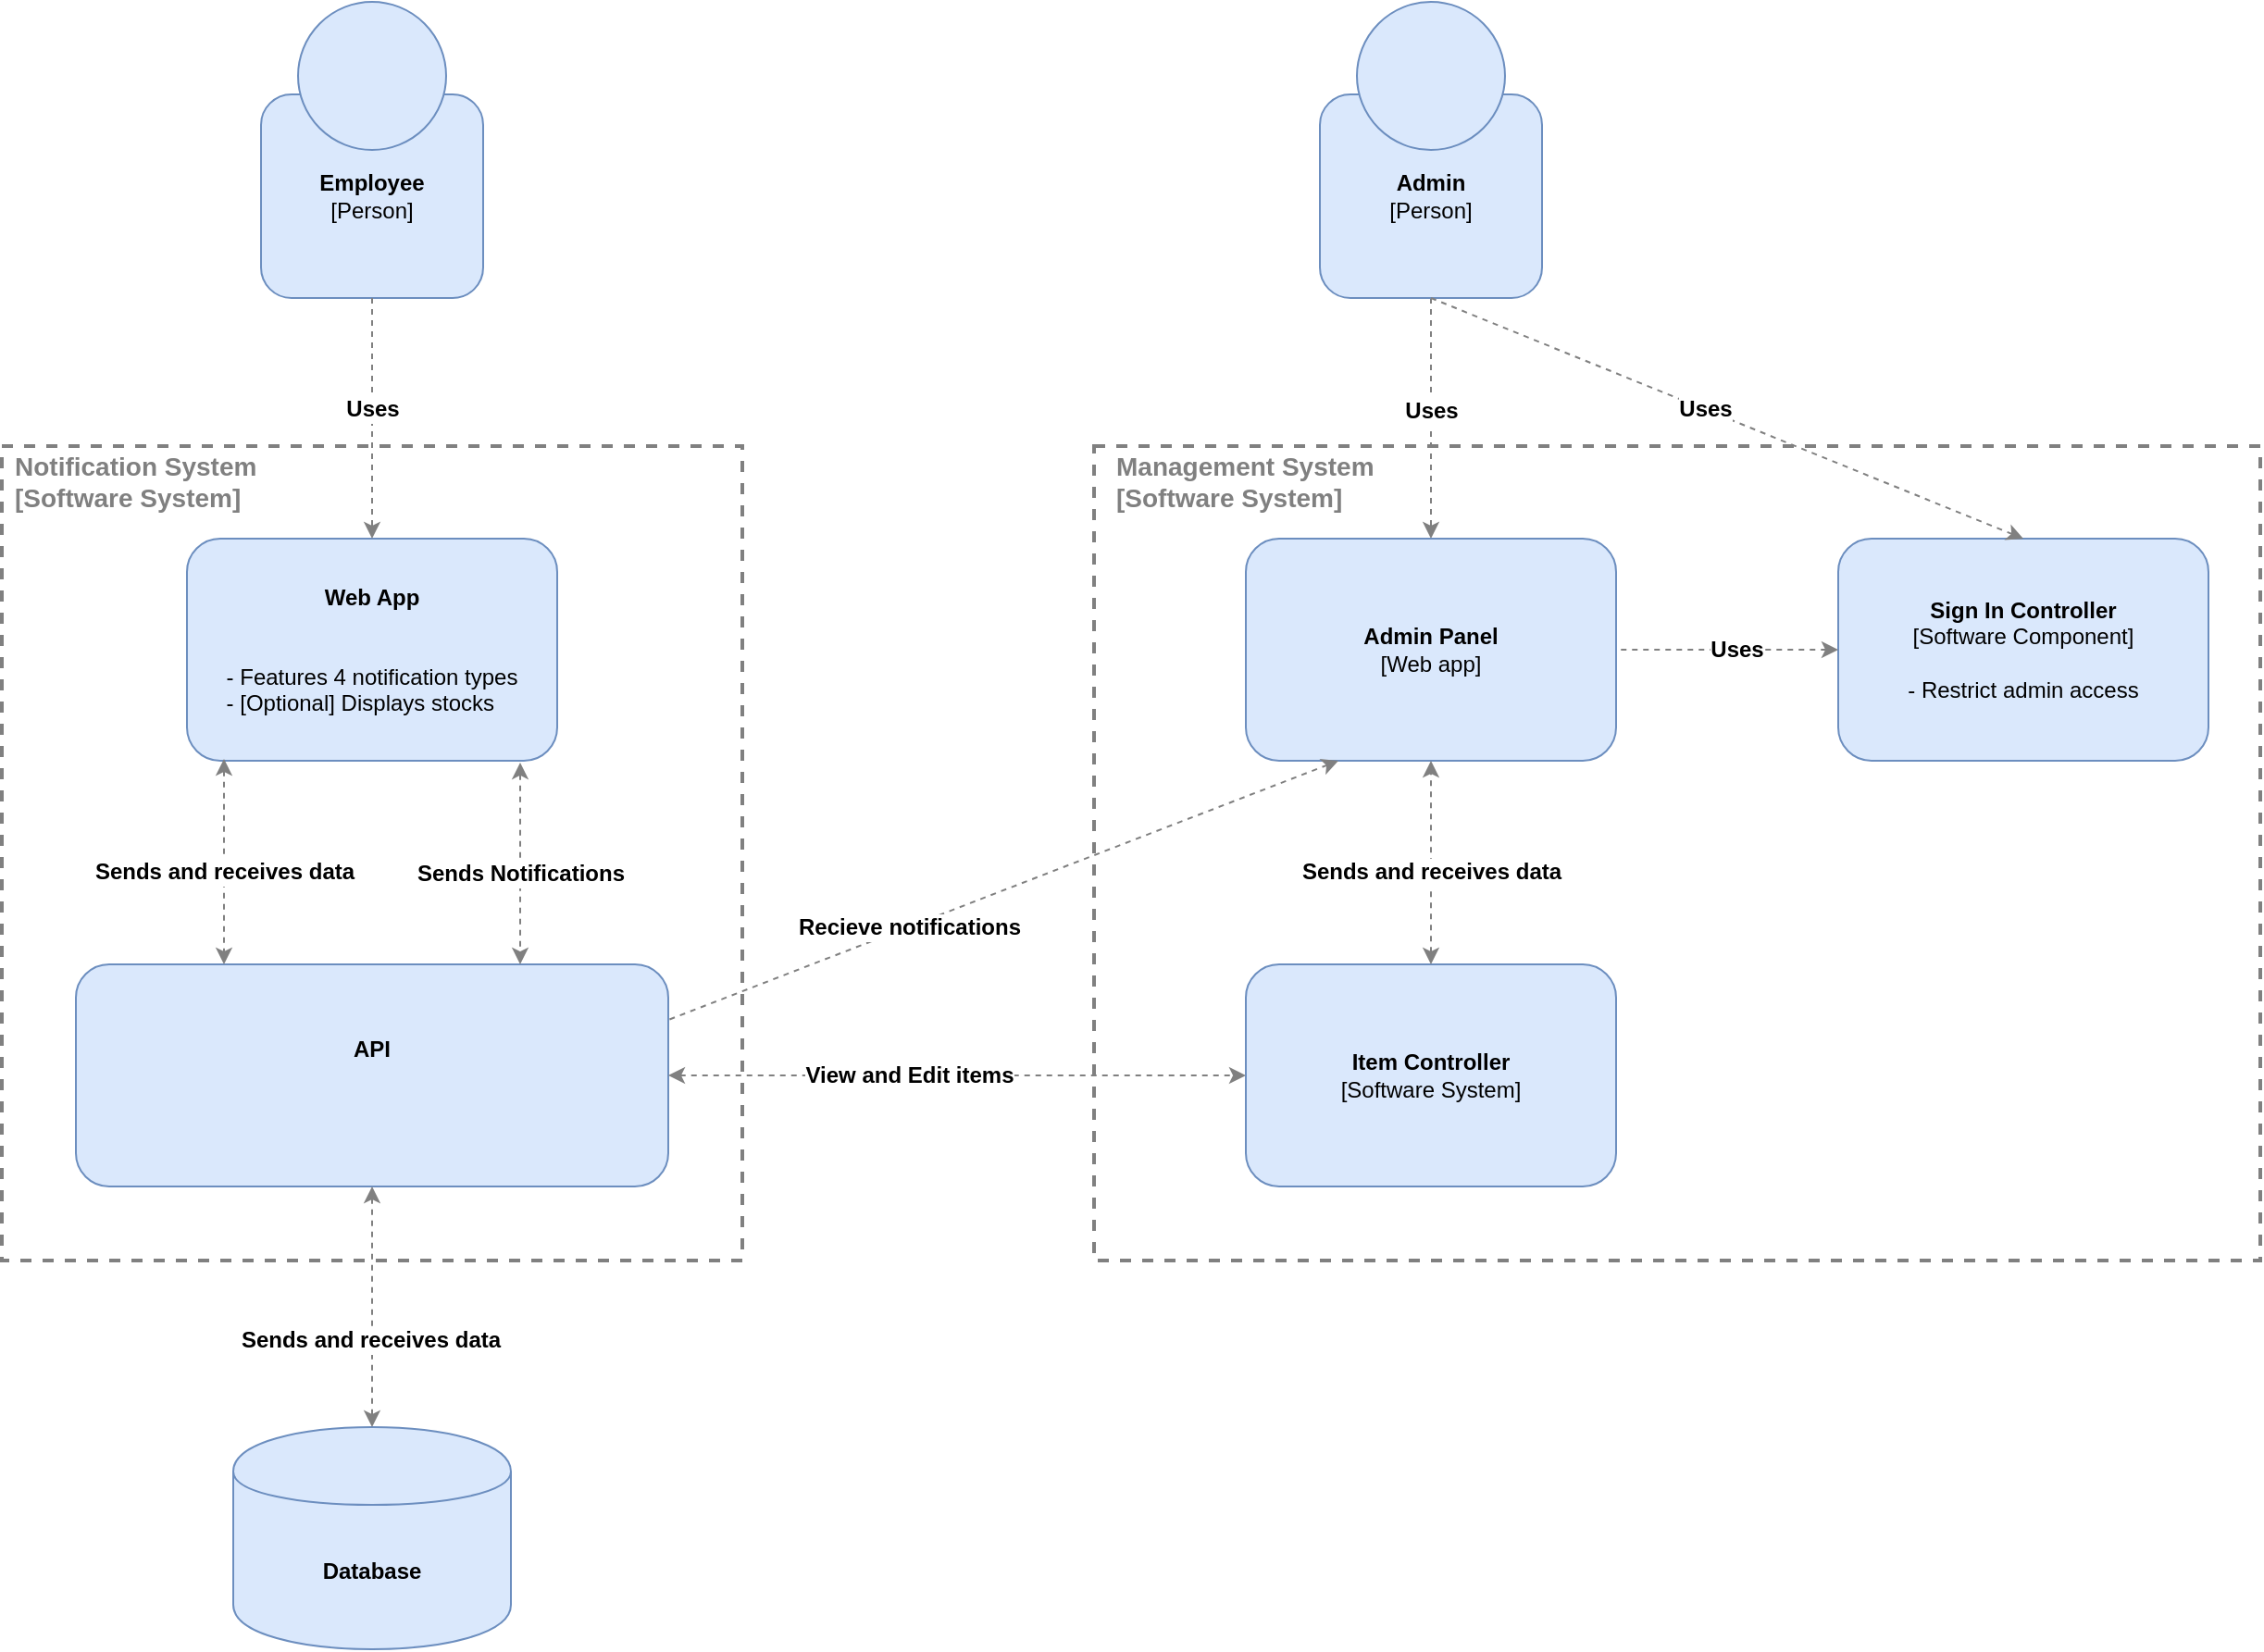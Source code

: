 <mxfile version="10.5.4" type="device"><diagram id="P7fVsBjO7ZJk5Dal0xta" name="Page-1"><mxGraphModel dx="1991" dy="1036" grid="1" gridSize="10" guides="1" tooltips="1" connect="1" arrows="1" fold="1" page="1" pageScale="1" pageWidth="1654" pageHeight="2336" math="0" shadow="0"><root><mxCell id="0"/><mxCell id="1" parent="0"/><mxCell id="GkOhMB_fpWnHt_Qbr0HB-39" value="" style="rounded=0;whiteSpace=wrap;html=1;strokeColor=#808080;strokeWidth=2;fillColor=none;dashed=1;" vertex="1" parent="1"><mxGeometry x="670" y="280" width="630" height="440" as="geometry"/></mxCell><mxCell id="Rbm8pp7AUaA8ZyMZ73tT-1" value="&lt;b&gt;Employee&lt;/b&gt;&lt;br&gt;[Person]&lt;br&gt;" style="rounded=1;whiteSpace=wrap;html=1;fillColor=#dae8fc;strokeColor=#6c8ebf;" parent="1" vertex="1"><mxGeometry x="220" y="90" width="120" height="110" as="geometry"/></mxCell><mxCell id="Rbm8pp7AUaA8ZyMZ73tT-2" value="" style="ellipse;whiteSpace=wrap;html=1;aspect=fixed;fillColor=#dae8fc;strokeColor=#6c8ebf;" parent="1" vertex="1"><mxGeometry x="240" y="40" width="80" height="80" as="geometry"/></mxCell><mxCell id="GkOhMB_fpWnHt_Qbr0HB-23" style="edgeStyle=orthogonalEdgeStyle;rounded=0;orthogonalLoop=1;jettySize=auto;html=1;exitX=0.5;exitY=1;exitDx=0;exitDy=0;entryX=0.5;entryY=0;entryDx=0;entryDy=0;dashed=1;startArrow=none;startFill=0;endArrow=classic;endFill=1;strokeColor=#808080;" edge="1" parent="1" source="Rbm8pp7AUaA8ZyMZ73tT-5" target="GkOhMB_fpWnHt_Qbr0HB-18"><mxGeometry relative="1" as="geometry"/></mxCell><mxCell id="GkOhMB_fpWnHt_Qbr0HB-24" value="&lt;b&gt;Uses&lt;/b&gt;" style="text;html=1;resizable=0;points=[];align=center;verticalAlign=middle;labelBackgroundColor=#ffffff;" vertex="1" connectable="0" parent="GkOhMB_fpWnHt_Qbr0HB-23"><mxGeometry x="0.25" y="-1" relative="1" as="geometry"><mxPoint x="1" y="-21" as="offset"/></mxGeometry></mxCell><mxCell id="Rbm8pp7AUaA8ZyMZ73tT-5" value="&lt;b&gt;Admin&lt;/b&gt;&lt;br&gt;[Person]&lt;br&gt;" style="rounded=1;whiteSpace=wrap;html=1;fillColor=#dae8fc;strokeColor=#6c8ebf;" parent="1" vertex="1"><mxGeometry x="792" y="90" width="120" height="110" as="geometry"/></mxCell><mxCell id="Rbm8pp7AUaA8ZyMZ73tT-6" value="" style="ellipse;whiteSpace=wrap;html=1;aspect=fixed;fillColor=#dae8fc;strokeColor=#6c8ebf;" parent="1" vertex="1"><mxGeometry x="812" y="40" width="80" height="80" as="geometry"/></mxCell><mxCell id="GkOhMB_fpWnHt_Qbr0HB-3" value="" style="rounded=0;whiteSpace=wrap;html=1;dashed=1;fillColor=none;strokeWidth=2;strokeColor=#808080;" vertex="1" parent="1"><mxGeometry x="80" y="280" width="400" height="440" as="geometry"/></mxCell><mxCell id="GkOhMB_fpWnHt_Qbr0HB-4" value="&lt;b&gt;Web App&lt;/b&gt;&lt;br&gt;&lt;br&gt;&lt;br&gt;&lt;div style=&quot;text-align: left&quot;&gt;- Features 4 notification types&lt;/div&gt;&lt;div style=&quot;text-align: left&quot;&gt;- [Optional] Displays stocks&lt;/div&gt;" style="rounded=1;whiteSpace=wrap;html=1;fillColor=#dae8fc;strokeColor=#6c8ebf;" vertex="1" parent="1"><mxGeometry x="180" y="330" width="200" height="120" as="geometry"/></mxCell><mxCell id="GkOhMB_fpWnHt_Qbr0HB-5" value="&lt;b&gt;API&lt;/b&gt;&lt;br&gt;&lt;br&gt;&lt;div style=&quot;text-align: left&quot;&gt;&lt;b&gt;&lt;br&gt;&lt;/b&gt;&lt;/div&gt;" style="rounded=1;whiteSpace=wrap;html=1;fillColor=#dae8fc;strokeColor=#6c8ebf;" vertex="1" parent="1"><mxGeometry x="120" y="560" width="320" height="120" as="geometry"/></mxCell><mxCell id="GkOhMB_fpWnHt_Qbr0HB-7" value="&lt;b&gt;Database&lt;/b&gt;" style="shape=cylinder;whiteSpace=wrap;html=1;boundedLbl=1;backgroundOutline=1;rounded=0;strokeColor=#6c8ebf;strokeWidth=1;fillColor=#dae8fc;" vertex="1" parent="1"><mxGeometry x="205" y="810" width="150" height="120" as="geometry"/></mxCell><mxCell id="GkOhMB_fpWnHt_Qbr0HB-8" value="&lt;b&gt;&lt;font style=&quot;font-size: 12px&quot;&gt;Uses&lt;/font&gt;&lt;/b&gt;" style="endArrow=classic;html=1;dashed=1;exitX=0.5;exitY=1;exitDx=0;exitDy=0;entryX=0.5;entryY=0;entryDx=0;entryDy=0;strokeColor=#808080;" edge="1" parent="1" source="Rbm8pp7AUaA8ZyMZ73tT-1" target="GkOhMB_fpWnHt_Qbr0HB-4"><mxGeometry x="-0.077" width="50" height="50" relative="1" as="geometry"><mxPoint x="300" y="260" as="sourcePoint"/><mxPoint x="350" y="210" as="targetPoint"/><mxPoint as="offset"/></mxGeometry></mxCell><mxCell id="GkOhMB_fpWnHt_Qbr0HB-9" value="" style="endArrow=classic;html=1;dashed=1;exitX=0.1;exitY=0.992;exitDx=0;exitDy=0;entryX=0.25;entryY=0;entryDx=0;entryDy=0;strokeColor=#808080;startArrow=classic;startFill=1;exitPerimeter=0;" edge="1" parent="1" source="GkOhMB_fpWnHt_Qbr0HB-4" target="GkOhMB_fpWnHt_Qbr0HB-5"><mxGeometry width="50" height="50" relative="1" as="geometry"><mxPoint x="210" y="210" as="sourcePoint"/><mxPoint x="210" y="330" as="targetPoint"/></mxGeometry></mxCell><mxCell id="GkOhMB_fpWnHt_Qbr0HB-12" value="&lt;b&gt;Sends and&amp;nbsp;receives data&lt;/b&gt;" style="text;html=1;resizable=0;points=[];align=center;verticalAlign=middle;labelBackgroundColor=#ffffff;" vertex="1" connectable="0" parent="GkOhMB_fpWnHt_Qbr0HB-9"><mxGeometry x="0.218" y="1" relative="1" as="geometry"><mxPoint x="-1" y="-7" as="offset"/></mxGeometry></mxCell><mxCell id="GkOhMB_fpWnHt_Qbr0HB-10" value="" style="endArrow=classic;html=1;dashed=1;exitX=0.5;exitY=1;exitDx=0;exitDy=0;entryX=0.5;entryY=0;entryDx=0;entryDy=0;strokeColor=#808080;startArrow=classic;startFill=1;" edge="1" parent="1" source="GkOhMB_fpWnHt_Qbr0HB-5" target="GkOhMB_fpWnHt_Qbr0HB-7"><mxGeometry width="50" height="50" relative="1" as="geometry"><mxPoint x="220" y="220" as="sourcePoint"/><mxPoint x="220" y="340" as="targetPoint"/></mxGeometry></mxCell><mxCell id="GkOhMB_fpWnHt_Qbr0HB-11" value="&lt;b&gt;&lt;font color=&quot;#808080&quot; style=&quot;font-size: 14px&quot;&gt;Notification System&lt;br&gt;[Software System]&lt;br&gt;&lt;/font&gt;&lt;/b&gt;" style="text;html=1;resizable=0;points=[];autosize=1;align=left;verticalAlign=top;spacingTop=-4;" vertex="1" parent="1"><mxGeometry x="85" y="280" width="150" height="30" as="geometry"/></mxCell><mxCell id="GkOhMB_fpWnHt_Qbr0HB-14" value="&lt;b&gt;Sends and&amp;nbsp;receives data&lt;/b&gt;" style="text;html=1;resizable=0;points=[];align=center;verticalAlign=middle;labelBackgroundColor=#ffffff;" vertex="1" connectable="0" parent="1"><mxGeometry x="280" y="770" as="geometry"><mxPoint x="-1" y="-7" as="offset"/></mxGeometry></mxCell><mxCell id="GkOhMB_fpWnHt_Qbr0HB-15" value="" style="endArrow=classic;html=1;dashed=1;exitX=0.9;exitY=1.008;exitDx=0;exitDy=0;entryX=0.75;entryY=0;entryDx=0;entryDy=0;strokeColor=#808080;startArrow=classic;startFill=1;exitPerimeter=0;" edge="1" parent="1" source="GkOhMB_fpWnHt_Qbr0HB-4" target="GkOhMB_fpWnHt_Qbr0HB-5"><mxGeometry width="50" height="50" relative="1" as="geometry"><mxPoint x="390" y="445" as="sourcePoint"/><mxPoint x="400" y="555" as="targetPoint"/></mxGeometry></mxCell><mxCell id="GkOhMB_fpWnHt_Qbr0HB-16" value="&lt;b&gt;Sends Notifications&lt;/b&gt;" style="text;html=1;resizable=0;points=[];align=center;verticalAlign=middle;labelBackgroundColor=#ffffff;" vertex="1" connectable="0" parent="GkOhMB_fpWnHt_Qbr0HB-15"><mxGeometry x="0.218" y="1" relative="1" as="geometry"><mxPoint x="-1" y="-7" as="offset"/></mxGeometry></mxCell><mxCell id="GkOhMB_fpWnHt_Qbr0HB-18" value="&lt;b&gt;Admin Panel&lt;br&gt;&lt;/b&gt;[Web app]&lt;br&gt;" style="rounded=1;whiteSpace=wrap;html=1;fillColor=#dae8fc;strokeColor=#6c8ebf;" vertex="1" parent="1"><mxGeometry x="752" y="330" width="200" height="120" as="geometry"/></mxCell><mxCell id="GkOhMB_fpWnHt_Qbr0HB-19" value="&lt;b&gt;&lt;font style=&quot;font-size: 12px&quot;&gt;Recieve notifications&lt;/font&gt;&lt;/b&gt;" style="endArrow=none;html=1;dashed=1;strokeColor=#808080;exitX=0.25;exitY=1;exitDx=0;exitDy=0;entryX=1;entryY=0.25;entryDx=0;entryDy=0;startArrow=classic;startFill=1;endFill=0;" edge="1" parent="1" source="GkOhMB_fpWnHt_Qbr0HB-18" target="GkOhMB_fpWnHt_Qbr0HB-5"><mxGeometry x="0.282" width="50" height="50" relative="1" as="geometry"><mxPoint x="590" y="570" as="sourcePoint"/><mxPoint x="640" y="520" as="targetPoint"/><mxPoint as="offset"/></mxGeometry></mxCell><mxCell id="GkOhMB_fpWnHt_Qbr0HB-20" value="" style="endArrow=classic;startArrow=classic;html=1;dashed=1;strokeColor=#808080;entryX=0;entryY=0.5;entryDx=0;entryDy=0;exitX=1;exitY=0.5;exitDx=0;exitDy=0;" edge="1" parent="1" source="GkOhMB_fpWnHt_Qbr0HB-5" target="GkOhMB_fpWnHt_Qbr0HB-36"><mxGeometry width="50" height="50" relative="1" as="geometry"><mxPoint x="660" y="600" as="sourcePoint"/><mxPoint x="690" y="570" as="targetPoint"/><Array as="points"/></mxGeometry></mxCell><mxCell id="GkOhMB_fpWnHt_Qbr0HB-22" value="&lt;b&gt;View and Edit items&lt;/b&gt;" style="text;html=1;resizable=0;points=[];align=center;verticalAlign=middle;labelBackgroundColor=#ffffff;" vertex="1" connectable="0" parent="GkOhMB_fpWnHt_Qbr0HB-20"><mxGeometry x="0.1" y="35" relative="1" as="geometry"><mxPoint x="-42" y="35" as="offset"/></mxGeometry></mxCell><mxCell id="GkOhMB_fpWnHt_Qbr0HB-28" value="&lt;b&gt;&lt;font color=&quot;#808080&quot; style=&quot;font-size: 14px&quot;&gt;Management System&lt;br&gt;[Software System]&lt;br&gt;&lt;/font&gt;&lt;/b&gt;" style="text;html=1;resizable=0;points=[];autosize=1;align=left;verticalAlign=top;spacingTop=-4;" vertex="1" parent="1"><mxGeometry x="680" y="280" width="150" height="30" as="geometry"/></mxCell><mxCell id="GkOhMB_fpWnHt_Qbr0HB-30" value="&lt;b&gt;Sign In Controller&lt;br&gt;&lt;/b&gt;[Software Component]&lt;br&gt;&lt;br&gt;&lt;div style=&quot;text-align: left&quot;&gt;- Restrict admin access&lt;/div&gt;" style="rounded=1;whiteSpace=wrap;html=1;fillColor=#dae8fc;strokeColor=#6c8ebf;" vertex="1" parent="1"><mxGeometry x="1072" y="330" width="200" height="120" as="geometry"/></mxCell><mxCell id="GkOhMB_fpWnHt_Qbr0HB-34" value="&lt;b&gt;&lt;font style=&quot;font-size: 12px&quot;&gt;Uses&lt;/font&gt;&lt;/b&gt;" style="endArrow=classic;html=1;dashed=1;exitX=0.5;exitY=1;exitDx=0;exitDy=0;entryX=0.5;entryY=0;entryDx=0;entryDy=0;strokeColor=#808080;" edge="1" parent="1" source="Rbm8pp7AUaA8ZyMZ73tT-5" target="GkOhMB_fpWnHt_Qbr0HB-30"><mxGeometry x="-0.077" width="50" height="50" relative="1" as="geometry"><mxPoint x="402" y="210" as="sourcePoint"/><mxPoint x="402" y="340" as="targetPoint"/><mxPoint as="offset"/></mxGeometry></mxCell><mxCell id="GkOhMB_fpWnHt_Qbr0HB-35" value="&lt;b&gt;&lt;font style=&quot;font-size: 12px&quot;&gt;Uses&lt;/font&gt;&lt;/b&gt;" style="endArrow=none;html=1;dashed=1;exitX=0;exitY=0.5;exitDx=0;exitDy=0;entryX=1;entryY=0.5;entryDx=0;entryDy=0;strokeColor=#808080;startArrow=classic;startFill=1;endFill=0;" edge="1" parent="1" source="GkOhMB_fpWnHt_Qbr0HB-30" target="GkOhMB_fpWnHt_Qbr0HB-18"><mxGeometry x="-0.077" width="50" height="50" relative="1" as="geometry"><mxPoint x="882" y="500" as="sourcePoint"/><mxPoint x="1202" y="630" as="targetPoint"/><mxPoint as="offset"/></mxGeometry></mxCell><mxCell id="GkOhMB_fpWnHt_Qbr0HB-36" value="&lt;b&gt;Item Controller&lt;br&gt;&lt;/b&gt;[Software System]&lt;br&gt;" style="rounded=1;whiteSpace=wrap;html=1;fillColor=#dae8fc;strokeColor=#6c8ebf;" vertex="1" parent="1"><mxGeometry x="752" y="560" width="200" height="120" as="geometry"/></mxCell><mxCell id="GkOhMB_fpWnHt_Qbr0HB-37" value="" style="endArrow=classic;startArrow=classic;html=1;dashed=1;strokeColor=#808080;entryX=0.5;entryY=1;entryDx=0;entryDy=0;exitX=0.5;exitY=0;exitDx=0;exitDy=0;" edge="1" parent="1" source="GkOhMB_fpWnHt_Qbr0HB-36" target="GkOhMB_fpWnHt_Qbr0HB-18"><mxGeometry width="50" height="50" relative="1" as="geometry"><mxPoint x="972" y="770" as="sourcePoint"/><mxPoint x="1022" y="720" as="targetPoint"/></mxGeometry></mxCell><mxCell id="GkOhMB_fpWnHt_Qbr0HB-38" value="&lt;b&gt;Sends and receives data&lt;/b&gt;" style="text;html=1;resizable=0;points=[];align=center;verticalAlign=middle;labelBackgroundColor=#ffffff;" vertex="1" connectable="0" parent="GkOhMB_fpWnHt_Qbr0HB-37"><mxGeometry x="-0.236" relative="1" as="geometry"><mxPoint y="-8" as="offset"/></mxGeometry></mxCell></root></mxGraphModel></diagram></mxfile>